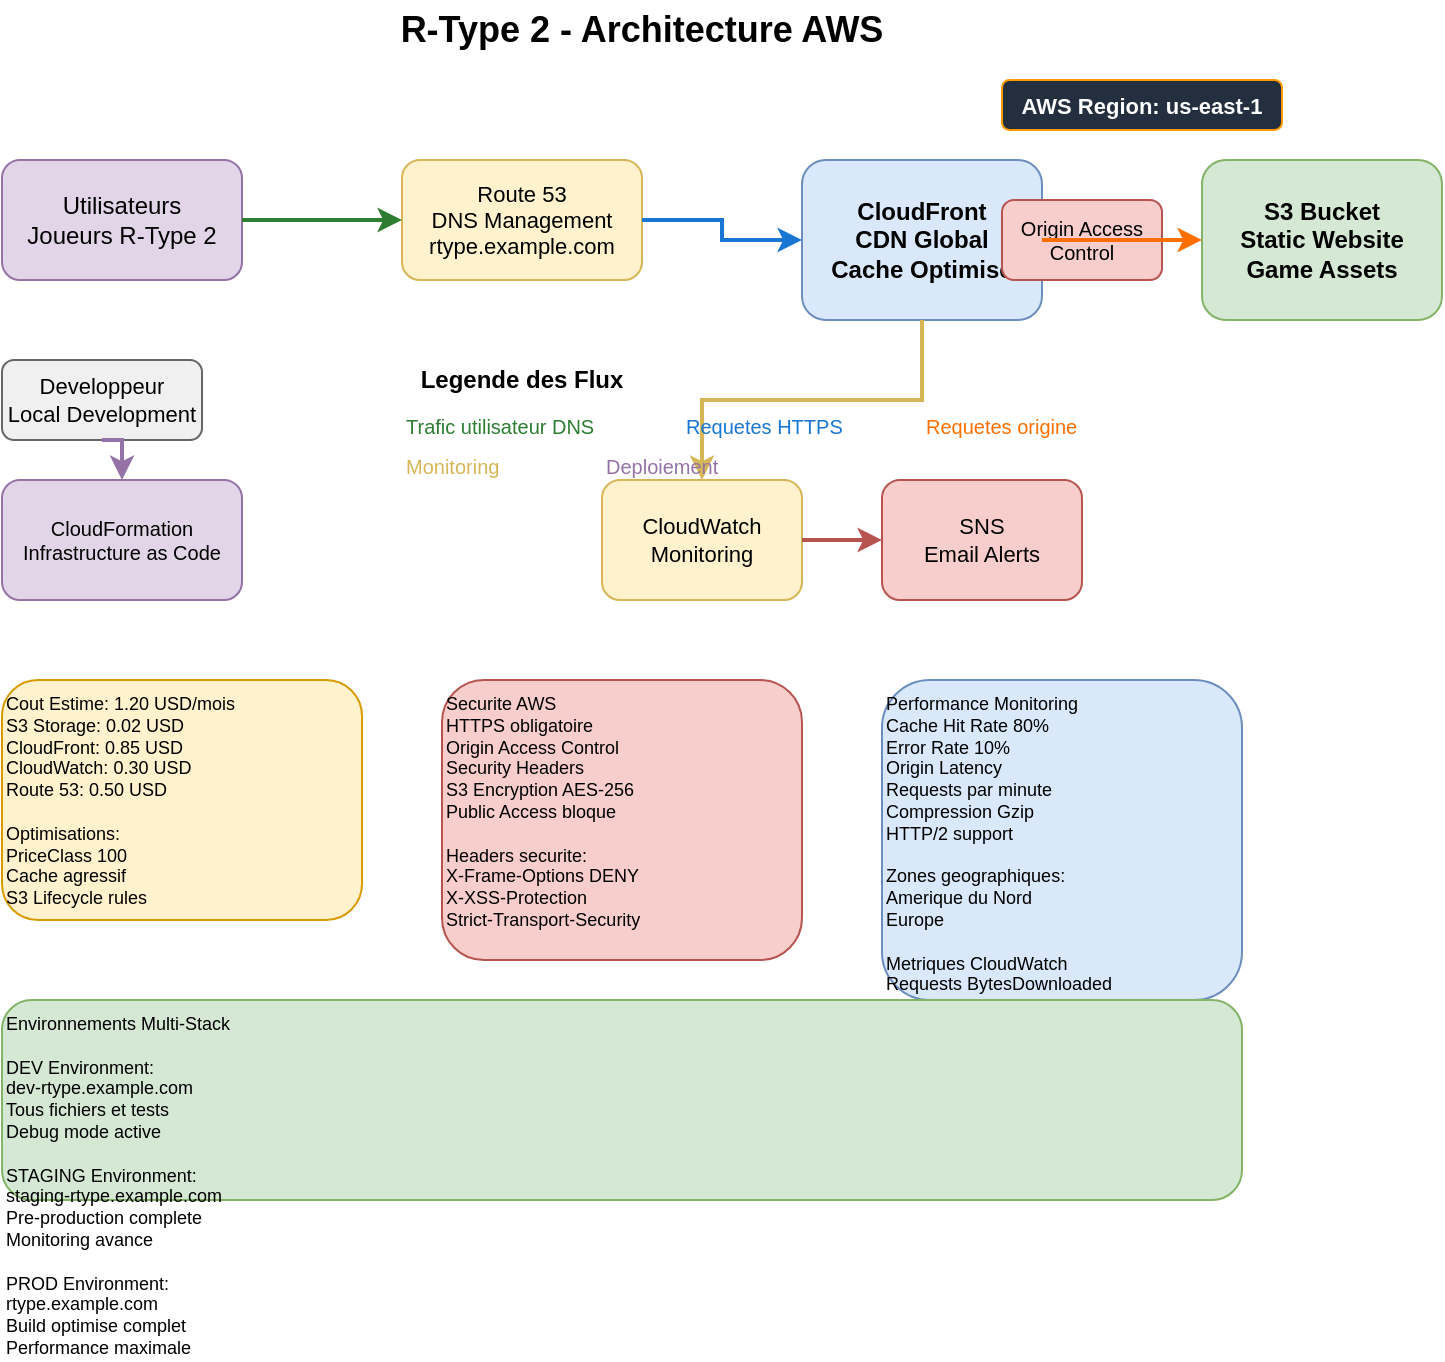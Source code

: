 <mxfile version="22.1.16" type="device">
  <diagram name="AWS Architecture" id="aws">
    <mxGraphModel dx="1200" dy="800" grid="1" gridSize="10" guides="1" tooltips="1" connect="1" arrows="1" fold="1" page="1" pageScale="1" pageWidth="827" pageHeight="1169" math="0" shadow="0">
      <root>
        <mxCell id="0" />
        <mxCell id="1" parent="0" />
        
        <mxCell id="2" value="R-Type 2 - Architecture AWS" style="text;html=1;strokeColor=none;fillColor=none;align=center;verticalAlign=middle;whiteSpace=wrap;rounded=0;fontSize=18;fontStyle=1;" vertex="1" parent="1">
          <mxGeometry x="200" y="40" width="400" height="30" as="geometry" />
        </mxCell>
        
        <mxCell id="3" value="Utilisateurs&#xa;Joueurs R-Type 2" style="rounded=1;whiteSpace=wrap;html=1;fillColor=#e1d5e7;strokeColor=#9673a6;fontSize=12;" vertex="1" parent="1">
          <mxGeometry x="80" y="120" width="120" height="60" as="geometry" />
        </mxCell>
        
        <mxCell id="4" value="Route 53&#xa;DNS Management&#xa;rtype.example.com" style="rounded=1;whiteSpace=wrap;html=1;fillColor=#fff2cc;strokeColor=#d6b656;fontSize=11;" vertex="1" parent="1">
          <mxGeometry x="280" y="120" width="120" height="60" as="geometry" />
        </mxCell>
        
        <mxCell id="5" value="CloudFront&#xa;CDN Global&#xa;Cache Optimise" style="rounded=1;whiteSpace=wrap;html=1;fillColor=#dae8fc;strokeColor=#6c8ebf;fontSize=12;fontStyle=1;" vertex="1" parent="1">
          <mxGeometry x="480" y="120" width="120" height="80" as="geometry" />
        </mxCell>
        
        <mxCell id="6" value="S3 Bucket&#xa;Static Website&#xa;Game Assets" style="rounded=1;whiteSpace=wrap;html=1;fillColor=#d5e8d4;strokeColor=#82b366;fontSize=12;fontStyle=1;" vertex="1" parent="1">
          <mxGeometry x="680" y="120" width="120" height="80" as="geometry" />
        </mxCell>
        
        <mxCell id="7" value="Origin Access&#xa;Control" style="rounded=1;whiteSpace=wrap;html=1;fillColor=#f8cecc;strokeColor=#b85450;fontSize=10;" vertex="1" parent="1">
          <mxGeometry x="580" y="140" width="80" height="40" as="geometry" />
        </mxCell>
        
        <mxCell id="8" value="CloudWatch&#xa;Monitoring" style="rounded=1;whiteSpace=wrap;html=1;fillColor=#fff2cc;strokeColor=#d6b656;fontSize=11;" vertex="1" parent="1">
          <mxGeometry x="380" y="280" width="100" height="60" as="geometry" />
        </mxCell>
        
        <mxCell id="9" value="SNS&#xa;Email Alerts" style="rounded=1;whiteSpace=wrap;html=1;fillColor=#f8cecc;strokeColor=#b85450;fontSize=11;" vertex="1" parent="1">
          <mxGeometry x="520" y="280" width="100" height="60" as="geometry" />
        </mxCell>
        
        <mxCell id="10" value="CloudFormation&#xa;Infrastructure as Code" style="rounded=1;whiteSpace=wrap;html=1;fillColor=#e1d5e7;strokeColor=#9673a6;fontSize=10;" vertex="1" parent="1">
          <mxGeometry x="80" y="280" width="120" height="60" as="geometry" />
        </mxCell>
        
        <mxCell id="11" value="Developpeur&#xa;Local Development" style="rounded=1;whiteSpace=wrap;html=1;fillColor=#f0f0f0;strokeColor=#666666;fontSize=11;" vertex="1" parent="1">
          <mxGeometry x="80" y="220" width="100" height="40" as="geometry" />
        </mxCell>
        
        <mxCell id="12" style="edgeStyle=orthogonalEdgeStyle;rounded=0;orthogonalLoop=1;jettySize=auto;html=1;exitX=1;exitY=0.5;exitDx=0;exitDy=0;entryX=0;entryY=0.5;entryDx=0;entryDy=0;strokeWidth=2;strokeColor=#2E7D32;" edge="1" parent="1" source="3" target="4">
          <mxGeometry relative="1" as="geometry" />
        </mxCell>
        
        <mxCell id="13" style="edgeStyle=orthogonalEdgeStyle;rounded=0;orthogonalLoop=1;jettySize=auto;html=1;exitX=1;exitY=0.5;exitDx=0;exitDy=0;entryX=0;entryY=0.5;entryDx=0;entryDy=0;strokeWidth=2;strokeColor=#1976D2;" edge="1" parent="1" source="4" target="5">
          <mxGeometry relative="1" as="geometry" />
        </mxCell>
        
        <mxCell id="14" style="edgeStyle=orthogonalEdgeStyle;rounded=0;orthogonalLoop=1;jettySize=auto;html=1;exitX=1;exitY=0.5;exitDx=0;exitDy=0;entryX=0;entryY=0.5;entryDx=0;entryDy=0;strokeWidth=2;strokeColor=#FF6F00;" edge="1" parent="1" source="5" target="6">
          <mxGeometry relative="1" as="geometry" />
        </mxCell>
        
        <mxCell id="15" style="edgeStyle=orthogonalEdgeStyle;rounded=0;orthogonalLoop=1;jettySize=auto;html=1;exitX=0.5;exitY=1;exitDx=0;exitDy=0;entryX=0.5;entryY=0;entryDx=0;entryDy=0;strokeWidth=2;strokeColor=#D6B656;strokeStyle=dashed;" edge="1" parent="1" source="5" target="8">
          <mxGeometry relative="1" as="geometry" />
        </mxCell>
        
        <mxCell id="16" style="edgeStyle=orthogonalEdgeStyle;rounded=0;orthogonalLoop=1;jettySize=auto;html=1;exitX=1;exitY=0.5;exitDx=0;exitDy=0;entryX=0;entryY=0.5;entryDx=0;entryDy=0;strokeWidth=2;strokeColor=#B85450;strokeStyle=dashed;" edge="1" parent="1" source="8" target="9">
          <mxGeometry relative="1" as="geometry" />
        </mxCell>
        
        <mxCell id="17" style="edgeStyle=orthogonalEdgeStyle;rounded=0;orthogonalLoop=1;jettySize=auto;html=1;exitX=0.5;exitY=1;exitDx=0;exitDy=0;entryX=0.5;entryY=0;entryDx=0;entryDy=0;strokeWidth=2;strokeColor=#9673A6;" edge="1" parent="1" source="11" target="10">
          <mxGeometry relative="1" as="geometry" />
        </mxCell>
        
        <mxCell id="18" value="Cout Estime: 1.20 USD/mois&#xa;S3 Storage: 0.02 USD&#xa;CloudFront: 0.85 USD&#xa;CloudWatch: 0.30 USD&#xa;Route 53: 0.50 USD&#xa;&#xa;Optimisations:&#xa;PriceClass 100&#xa;Cache agressif&#xa;S3 Lifecycle rules" style="text;html=1;strokeColor=#d79b00;fillColor=#fff2cc;align=left;verticalAlign=top;whiteSpace=wrap;rounded=1;fontSize=9;" vertex="1" parent="1">
          <mxGeometry x="80" y="380" width="180" height="120" as="geometry" />
        </mxCell>
        
        <mxCell id="19" value="Securite AWS&#xa;HTTPS obligatoire&#xa;Origin Access Control&#xa;Security Headers&#xa;S3 Encryption AES-256&#xa;Public Access bloque&#xa;&#xa;Headers securite:&#xa;X-Frame-Options DENY&#xa;X-XSS-Protection&#xa;Strict-Transport-Security" style="text;html=1;strokeColor=#b85450;fillColor=#f8cecc;align=left;verticalAlign=top;whiteSpace=wrap;rounded=1;fontSize=9;" vertex="1" parent="1">
          <mxGeometry x="300" y="380" width="180" height="140" as="geometry" />
        </mxCell>
        
        <mxCell id="20" value="Performance Monitoring&#xa;Cache Hit Rate 80%&#xa;Error Rate 10%&#xa;Origin Latency&#xa;Requests par minute&#xa;Compression Gzip&#xa;HTTP/2 support&#xa;&#xa;Zones geographiques:&#xa;Amerique du Nord&#xa;Europe&#xa;&#xa;Metriques CloudWatch&#xa;Requests BytesDownloaded&#xa;4xxErrorRate 5xxErrorRate" style="text;html=1;strokeColor=#6c8ebf;fillColor=#dae8fc;align=left;verticalAlign=top;whiteSpace=wrap;rounded=1;fontSize=9;" vertex="1" parent="1">
          <mxGeometry x="520" y="380" width="180" height="160" as="geometry" />
        </mxCell>
        
        <mxCell id="21" value="Environnements Multi-Stack&#xa;&#xa;DEV Environment:&#xa;dev-rtype.example.com&#xa;Tous fichiers et tests&#xa;Debug mode active&#xa;&#xa;STAGING Environment:&#xa;staging-rtype.example.com&#xa;Pre-production complete&#xa;Monitoring avance&#xa;&#xa;PROD Environment:&#xa;rtype.example.com&#xa;Build optimise complet&#xa;Performance maximale" style="text;html=1;strokeColor=#82b366;fillColor=#d5e8d4;align=left;verticalAlign=top;whiteSpace=wrap;rounded=1;fontSize=9;" vertex="1" parent="1">
          <mxGeometry x="80" y="540" width="620" height="100" as="geometry" />
        </mxCell>
        
        <mxCell id="22" value="Legende des Flux" style="text;html=1;strokeColor=none;fillColor=none;align=center;verticalAlign=middle;whiteSpace=wrap;rounded=0;fontSize=12;fontStyle=1;" vertex="1" parent="1">
          <mxGeometry x="280" y="220" width="120" height="20" as="geometry" />
        </mxCell>
        
        <mxCell id="23" value="Trafic utilisateur DNS" style="text;html=1;strokeColor=none;fillColor=none;align=left;verticalAlign=middle;whiteSpace=wrap;rounded=0;fontSize=10;fontColor=#2E7D32;" vertex="1" parent="1">
          <mxGeometry x="280" y="245" width="120" height="15" as="geometry" />
        </mxCell>
        
        <mxCell id="24" value="Requetes HTTPS" style="text;html=1;strokeColor=none;fillColor=none;align=left;verticalAlign=middle;whiteSpace=wrap;rounded=0;fontSize=10;fontColor=#1976D2;" vertex="1" parent="1">
          <mxGeometry x="420" y="245" width="100" height="15" as="geometry" />
        </mxCell>
        
        <mxCell id="25" value="Requetes origine" style="text;html=1;strokeColor=none;fillColor=none;align=left;verticalAlign=middle;whiteSpace=wrap;rounded=0;fontSize=10;fontColor=#FF6F00;" vertex="1" parent="1">
          <mxGeometry x="540" y="245" width="100" height="15" as="geometry" />
        </mxCell>
        
        <mxCell id="26" value="Monitoring" style="text;html=1;strokeColor=none;fillColor=none;align=left;verticalAlign=middle;whiteSpace=wrap;rounded=0;fontSize=10;fontColor=#D6B656;" vertex="1" parent="1">
          <mxGeometry x="280" y="265" width="80" height="15" as="geometry" />
        </mxCell>
        
        <mxCell id="27" value="Deploiement" style="text;html=1;strokeColor=none;fillColor=none;align=left;verticalAlign=middle;whiteSpace=wrap;rounded=0;fontSize=10;fontColor=#9673A6;" vertex="1" parent="1">
          <mxGeometry x="380" y="265" width="80" height="15" as="geometry" />
        </mxCell>
        
        <mxCell id="28" value="AWS Region: us-east-1" style="rounded=1;whiteSpace=wrap;html=1;fillColor=#232F3E;strokeColor=#FF9900;fontColor=#FFFFFF;fontSize=11;fontStyle=1;" vertex="1" parent="1">
          <mxGeometry x="580" y="80" width="140" height="25" as="geometry" />
        </mxCell>
      </root>
    </mxGraphModel>
  </diagram>
</mxfile>
